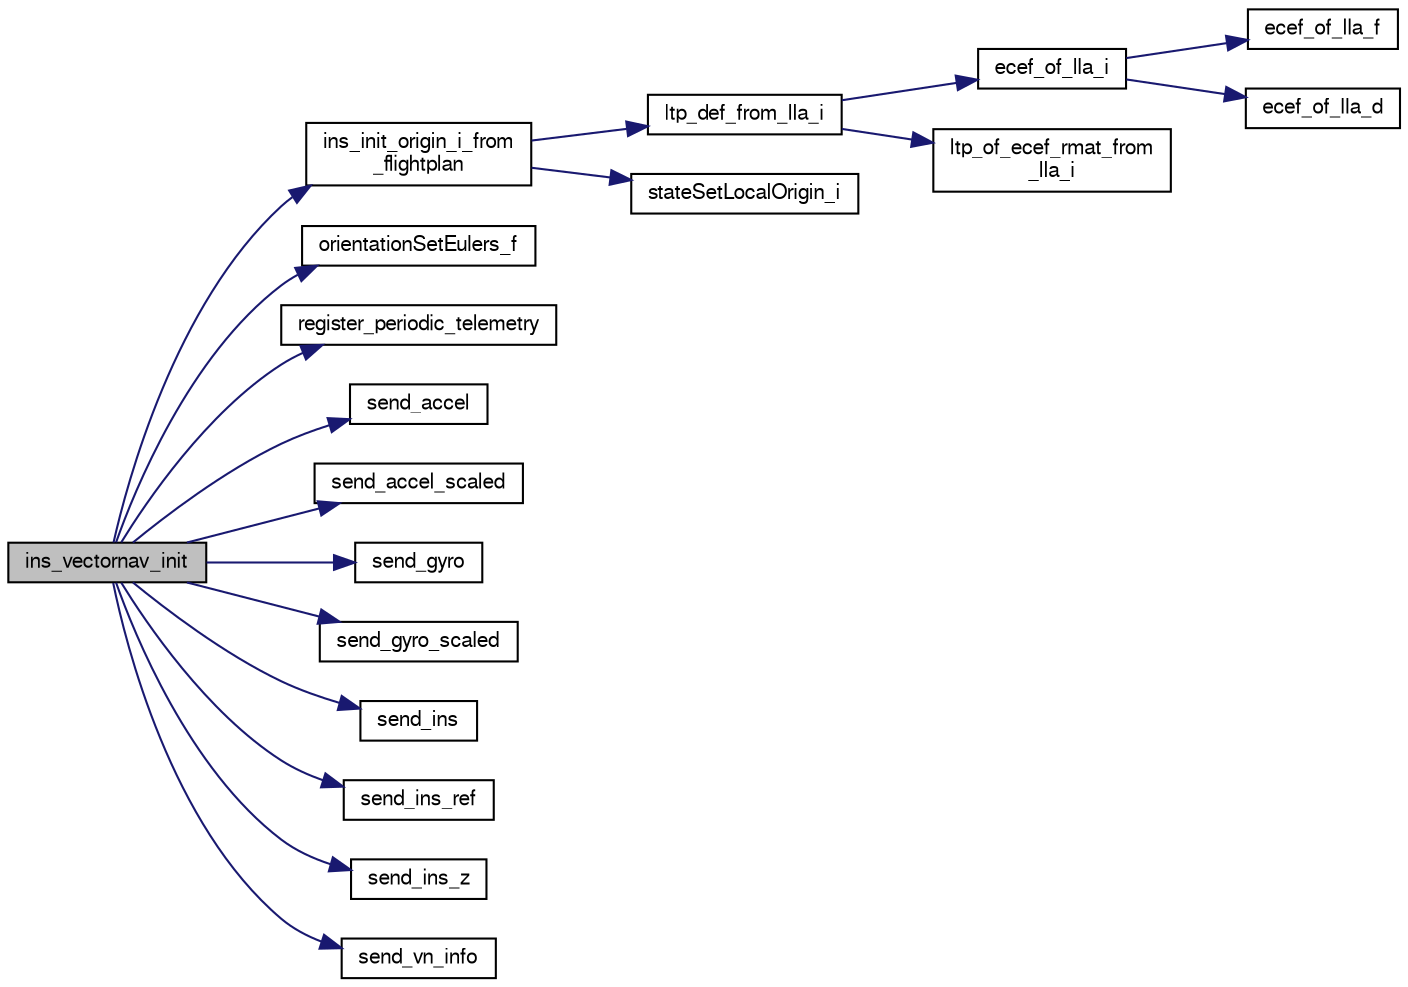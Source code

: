 digraph "ins_vectornav_init"
{
  edge [fontname="FreeSans",fontsize="10",labelfontname="FreeSans",labelfontsize="10"];
  node [fontname="FreeSans",fontsize="10",shape=record];
  rankdir="LR";
  Node1 [label="ins_vectornav_init",height=0.2,width=0.4,color="black", fillcolor="grey75", style="filled", fontcolor="black"];
  Node1 -> Node2 [color="midnightblue",fontsize="10",style="solid",fontname="FreeSans"];
  Node2 [label="ins_init_origin_i_from\l_flightplan",height=0.2,width=0.4,color="black", fillcolor="white", style="filled",URL="$ins_8c.html#ac9ba03cf9d41e4536c73f218d3439e76",tooltip="initialize the local origin (ltp_def in fixed point) from flight plan position "];
  Node2 -> Node3 [color="midnightblue",fontsize="10",style="solid",fontname="FreeSans"];
  Node3 [label="ltp_def_from_lla_i",height=0.2,width=0.4,color="black", fillcolor="white", style="filled",URL="$group__math__geodetic__int.html#gaf0b761a4e44c92481ac96b623c34ef70"];
  Node3 -> Node4 [color="midnightblue",fontsize="10",style="solid",fontname="FreeSans"];
  Node4 [label="ecef_of_lla_i",height=0.2,width=0.4,color="black", fillcolor="white", style="filled",URL="$group__math__geodetic__int.html#ga386f7bf340618bf1454ca2a3b5086100",tooltip="Convert a LLA to ECEF. "];
  Node4 -> Node5 [color="midnightblue",fontsize="10",style="solid",fontname="FreeSans"];
  Node5 [label="ecef_of_lla_f",height=0.2,width=0.4,color="black", fillcolor="white", style="filled",URL="$pprz__geodetic__float_8c.html#a65bc5ba8b61d014ca659035759cc001c"];
  Node4 -> Node6 [color="midnightblue",fontsize="10",style="solid",fontname="FreeSans"];
  Node6 [label="ecef_of_lla_d",height=0.2,width=0.4,color="black", fillcolor="white", style="filled",URL="$group__math__geodetic__double.html#gae6608c48696daebf3382f08e655028d9"];
  Node3 -> Node7 [color="midnightblue",fontsize="10",style="solid",fontname="FreeSans"];
  Node7 [label="ltp_of_ecef_rmat_from\l_lla_i",height=0.2,width=0.4,color="black", fillcolor="white", style="filled",URL="$group__math__geodetic__int.html#ga6b7ff6661d7385053cc297340d6a5cc9"];
  Node2 -> Node8 [color="midnightblue",fontsize="10",style="solid",fontname="FreeSans"];
  Node8 [label="stateSetLocalOrigin_i",height=0.2,width=0.4,color="black", fillcolor="white", style="filled",URL="$group__state__position.html#gacc086fcd500269371c8c6eabbf3d557e",tooltip="Set the local (flat earth) coordinate frame origin (int). "];
  Node1 -> Node9 [color="midnightblue",fontsize="10",style="solid",fontname="FreeSans"];
  Node9 [label="orientationSetEulers_f",height=0.2,width=0.4,color="black", fillcolor="white", style="filled",URL="$group__math__orientation__representation.html#ga7c6b7dc05095bcaba232c62358335d81",tooltip="Set vehicle body attitude from euler angles (float). "];
  Node1 -> Node10 [color="midnightblue",fontsize="10",style="solid",fontname="FreeSans"];
  Node10 [label="register_periodic_telemetry",height=0.2,width=0.4,color="black", fillcolor="white", style="filled",URL="$telemetry_8c.html#a8b8cf43739f06c54d16370c141b541a0",tooltip="Register a telemetry callback function. "];
  Node1 -> Node11 [color="midnightblue",fontsize="10",style="solid",fontname="FreeSans"];
  Node11 [label="send_accel",height=0.2,width=0.4,color="black", fillcolor="white", style="filled",URL="$ins__vectornav_8c.html#ad22c09e97d332fdf55989e3881b55322"];
  Node1 -> Node12 [color="midnightblue",fontsize="10",style="solid",fontname="FreeSans"];
  Node12 [label="send_accel_scaled",height=0.2,width=0.4,color="black", fillcolor="white", style="filled",URL="$ins__vectornav_8c.html#ade53e6d9e9c15bca1c045e744f28ef0b"];
  Node1 -> Node13 [color="midnightblue",fontsize="10",style="solid",fontname="FreeSans"];
  Node13 [label="send_gyro",height=0.2,width=0.4,color="black", fillcolor="white", style="filled",URL="$ins__vectornav_8c.html#aa41528f38e1f342b35ae31c21b51d803"];
  Node1 -> Node14 [color="midnightblue",fontsize="10",style="solid",fontname="FreeSans"];
  Node14 [label="send_gyro_scaled",height=0.2,width=0.4,color="black", fillcolor="white", style="filled",URL="$ins__vectornav_8c.html#aa1b2b69b4fcbae31921a2794700de0d1"];
  Node1 -> Node15 [color="midnightblue",fontsize="10",style="solid",fontname="FreeSans"];
  Node15 [label="send_ins",height=0.2,width=0.4,color="black", fillcolor="white", style="filled",URL="$ins__vectornav_8c.html#a2ba079af519dd03472aa3e6019b3a91f"];
  Node1 -> Node16 [color="midnightblue",fontsize="10",style="solid",fontname="FreeSans"];
  Node16 [label="send_ins_ref",height=0.2,width=0.4,color="black", fillcolor="white", style="filled",URL="$ins__vectornav_8c.html#a6f4ee4900038e15bf441a679acfa913a"];
  Node1 -> Node17 [color="midnightblue",fontsize="10",style="solid",fontname="FreeSans"];
  Node17 [label="send_ins_z",height=0.2,width=0.4,color="black", fillcolor="white", style="filled",URL="$ins__vectornav_8c.html#a779c8daa5c837af54a2a999a8e3cae24"];
  Node1 -> Node18 [color="midnightblue",fontsize="10",style="solid",fontname="FreeSans"];
  Node18 [label="send_vn_info",height=0.2,width=0.4,color="black", fillcolor="white", style="filled",URL="$ins__vectornav_8c.html#acf9e77d2ea5dca2b0ecbb660edc513c4"];
}
